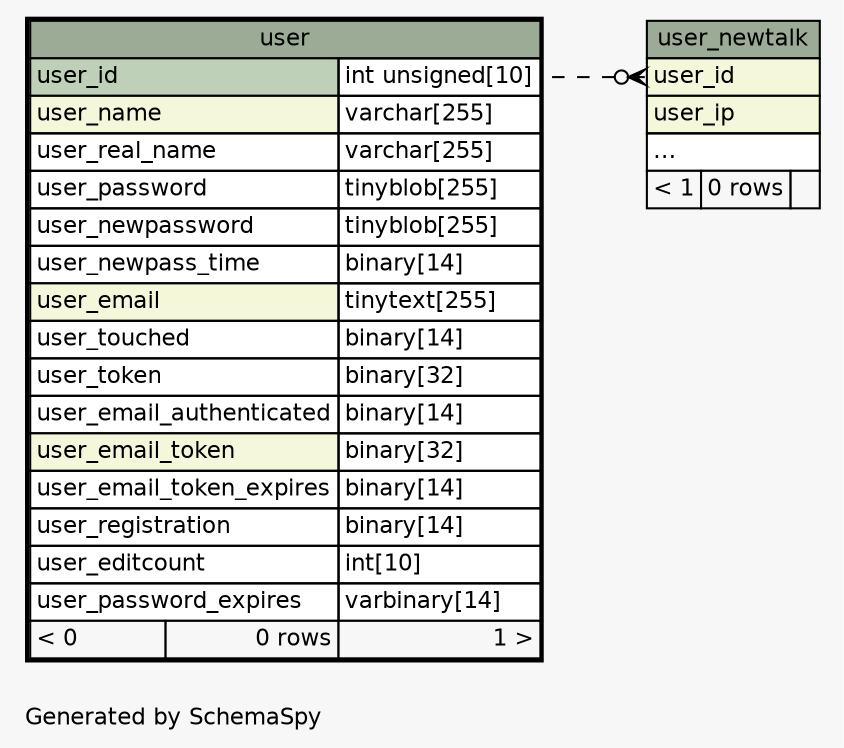 // dot 2.38.0 on Linux 3.14.35-28.38.amzn1.x86_64
// SchemaSpy rev Unknown
digraph "impliedTwoDegreesRelationshipsDiagram" {
  graph [
    rankdir="RL"
    bgcolor="#f7f7f7"
    label="\nGenerated by SchemaSpy"
    labeljust="l"
    nodesep="0.18"
    ranksep="0.46"
    fontname="Helvetica"
    fontsize="11"
  ];
  node [
    fontname="Helvetica"
    fontsize="11"
    shape="plaintext"
  ];
  edge [
    arrowsize="0.8"
  ];
  "user_newtalk":"user_id":w -> "user":"user_id.type":e [arrowhead=none dir=back arrowtail=crowodot style=dashed];
  "user" [
    label=<
    <TABLE BORDER="2" CELLBORDER="1" CELLSPACING="0" BGCOLOR="#ffffff">
      <TR><TD COLSPAN="3" BGCOLOR="#9bab96" ALIGN="CENTER">user</TD></TR>
      <TR><TD PORT="user_id" COLSPAN="2" BGCOLOR="#bed1b8" ALIGN="LEFT">user_id</TD><TD PORT="user_id.type" ALIGN="LEFT">int unsigned[10]</TD></TR>
      <TR><TD PORT="user_name" COLSPAN="2" BGCOLOR="#f4f7da" ALIGN="LEFT">user_name</TD><TD PORT="user_name.type" ALIGN="LEFT">varchar[255]</TD></TR>
      <TR><TD PORT="user_real_name" COLSPAN="2" ALIGN="LEFT">user_real_name</TD><TD PORT="user_real_name.type" ALIGN="LEFT">varchar[255]</TD></TR>
      <TR><TD PORT="user_password" COLSPAN="2" ALIGN="LEFT">user_password</TD><TD PORT="user_password.type" ALIGN="LEFT">tinyblob[255]</TD></TR>
      <TR><TD PORT="user_newpassword" COLSPAN="2" ALIGN="LEFT">user_newpassword</TD><TD PORT="user_newpassword.type" ALIGN="LEFT">tinyblob[255]</TD></TR>
      <TR><TD PORT="user_newpass_time" COLSPAN="2" ALIGN="LEFT">user_newpass_time</TD><TD PORT="user_newpass_time.type" ALIGN="LEFT">binary[14]</TD></TR>
      <TR><TD PORT="user_email" COLSPAN="2" BGCOLOR="#f4f7da" ALIGN="LEFT">user_email</TD><TD PORT="user_email.type" ALIGN="LEFT">tinytext[255]</TD></TR>
      <TR><TD PORT="user_touched" COLSPAN="2" ALIGN="LEFT">user_touched</TD><TD PORT="user_touched.type" ALIGN="LEFT">binary[14]</TD></TR>
      <TR><TD PORT="user_token" COLSPAN="2" ALIGN="LEFT">user_token</TD><TD PORT="user_token.type" ALIGN="LEFT">binary[32]</TD></TR>
      <TR><TD PORT="user_email_authenticated" COLSPAN="2" ALIGN="LEFT">user_email_authenticated</TD><TD PORT="user_email_authenticated.type" ALIGN="LEFT">binary[14]</TD></TR>
      <TR><TD PORT="user_email_token" COLSPAN="2" BGCOLOR="#f4f7da" ALIGN="LEFT">user_email_token</TD><TD PORT="user_email_token.type" ALIGN="LEFT">binary[32]</TD></TR>
      <TR><TD PORT="user_email_token_expires" COLSPAN="2" ALIGN="LEFT">user_email_token_expires</TD><TD PORT="user_email_token_expires.type" ALIGN="LEFT">binary[14]</TD></TR>
      <TR><TD PORT="user_registration" COLSPAN="2" ALIGN="LEFT">user_registration</TD><TD PORT="user_registration.type" ALIGN="LEFT">binary[14]</TD></TR>
      <TR><TD PORT="user_editcount" COLSPAN="2" ALIGN="LEFT">user_editcount</TD><TD PORT="user_editcount.type" ALIGN="LEFT">int[10]</TD></TR>
      <TR><TD PORT="user_password_expires" COLSPAN="2" ALIGN="LEFT">user_password_expires</TD><TD PORT="user_password_expires.type" ALIGN="LEFT">varbinary[14]</TD></TR>
      <TR><TD ALIGN="LEFT" BGCOLOR="#f7f7f7">&lt; 0</TD><TD ALIGN="RIGHT" BGCOLOR="#f7f7f7">0 rows</TD><TD ALIGN="RIGHT" BGCOLOR="#f7f7f7">1 &gt;</TD></TR>
    </TABLE>>
    URL="user.html"
    tooltip="user"
  ];
  "user_newtalk" [
    label=<
    <TABLE BORDER="0" CELLBORDER="1" CELLSPACING="0" BGCOLOR="#ffffff">
      <TR><TD COLSPAN="3" BGCOLOR="#9bab96" ALIGN="CENTER">user_newtalk</TD></TR>
      <TR><TD PORT="user_id" COLSPAN="3" BGCOLOR="#f4f7da" ALIGN="LEFT">user_id</TD></TR>
      <TR><TD PORT="user_ip" COLSPAN="3" BGCOLOR="#f4f7da" ALIGN="LEFT">user_ip</TD></TR>
      <TR><TD PORT="elipses" COLSPAN="3" ALIGN="LEFT">...</TD></TR>
      <TR><TD ALIGN="LEFT" BGCOLOR="#f7f7f7">&lt; 1</TD><TD ALIGN="RIGHT" BGCOLOR="#f7f7f7">0 rows</TD><TD ALIGN="RIGHT" BGCOLOR="#f7f7f7">  </TD></TR>
    </TABLE>>
    URL="user_newtalk.html"
    tooltip="user_newtalk"
  ];
}
